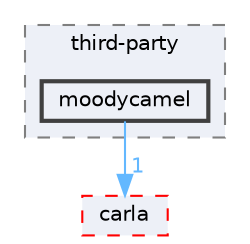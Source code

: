 digraph "moodycamel"
{
 // INTERACTIVE_SVG=YES
 // LATEX_PDF_SIZE
  bgcolor="transparent";
  edge [fontname=Helvetica,fontsize=10,labelfontname=Helvetica,labelfontsize=10];
  node [fontname=Helvetica,fontsize=10,shape=box,height=0.2,width=0.4];
  compound=true
  subgraph clusterdir_cb41432ea01ddbb1240623c7c0fff85f {
    graph [ bgcolor="#edf0f7", pencolor="grey50", label="third-party", fontname=Helvetica,fontsize=10 style="filled,dashed", URL="dir_cb41432ea01ddbb1240623c7c0fff85f.html",tooltip=""]
  dir_76192bb8770468b2f3a22043fd4cc6f8 [label="moodycamel", fillcolor="#edf0f7", color="grey25", style="filled,bold", URL="dir_76192bb8770468b2f3a22043fd4cc6f8.html",tooltip=""];
  }
  dir_b14cdd661f9a7048a44f1771cd402401 [label="carla", fillcolor="#edf0f7", color="red", style="filled,dashed", URL="dir_b14cdd661f9a7048a44f1771cd402401.html",tooltip=""];
  dir_76192bb8770468b2f3a22043fd4cc6f8->dir_b14cdd661f9a7048a44f1771cd402401 [headlabel="1", labeldistance=1.5 headhref="dir_000027_000005.html" href="dir_000027_000005.html" color="steelblue1" fontcolor="steelblue1"];
}
